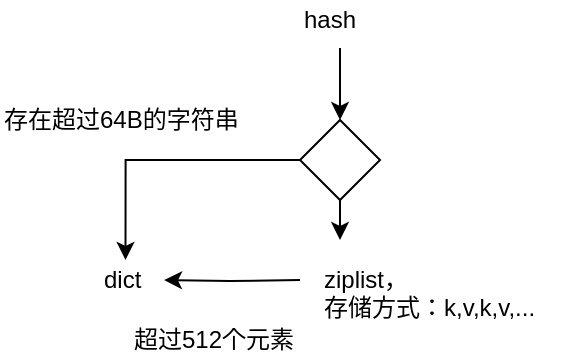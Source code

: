 <mxfile version="12.2.3" type="device" pages="1"><diagram id="2qVaoO0tIAy6prjwaOQ0" name="Page-1"><mxGraphModel dx="1408" dy="738" grid="1" gridSize="10" guides="1" tooltips="1" connect="1" arrows="1" fold="1" page="1" pageScale="1" pageWidth="850" pageHeight="1100" math="0" shadow="0"><root><mxCell id="0"/><mxCell id="1" parent="0"/><mxCell id="tGF0nBuD77DSvHSvdXA5-5" style="edgeStyle=orthogonalEdgeStyle;rounded=0;orthogonalLoop=1;jettySize=auto;html=1;exitX=0;exitY=0.5;exitDx=0;exitDy=0;entryX=0.425;entryY=0;entryDx=0;entryDy=0;entryPerimeter=0;" parent="1" source="tGF0nBuD77DSvHSvdXA5-1" target="tGF0nBuD77DSvHSvdXA5-2" edge="1"><mxGeometry relative="1" as="geometry"/></mxCell><mxCell id="tGF0nBuD77DSvHSvdXA5-21" style="edgeStyle=orthogonalEdgeStyle;rounded=0;orthogonalLoop=1;jettySize=auto;html=1;exitX=0.5;exitY=1;exitDx=0;exitDy=0;entryX=0.5;entryY=0;entryDx=0;entryDy=0;" parent="1" source="tGF0nBuD77DSvHSvdXA5-1" edge="1"><mxGeometry relative="1" as="geometry"><mxPoint x="260" y="300" as="targetPoint"/></mxGeometry></mxCell><mxCell id="tGF0nBuD77DSvHSvdXA5-1" value="" style="rhombus;whiteSpace=wrap;html=1;" parent="1" vertex="1"><mxGeometry x="240" y="240" width="40" height="40" as="geometry"/></mxCell><mxCell id="tGF0nBuD77DSvHSvdXA5-2" value="dict" style="text;html=1;resizable=0;points=[];autosize=1;align=left;verticalAlign=top;spacingTop=-4;" parent="1" vertex="1"><mxGeometry x="140" y="310" width="30" height="20" as="geometry"/></mxCell><mxCell id="tGF0nBuD77DSvHSvdXA5-3" value="ziplist，&lt;br&gt;存储方式：k,v,k,v,..." style="text;html=1;resizable=0;points=[];autosize=1;align=left;verticalAlign=top;spacingTop=-4;" parent="1" vertex="1"><mxGeometry x="250" y="310" width="120" height="30" as="geometry"/></mxCell><mxCell id="tGF0nBuD77DSvHSvdXA5-6" value="存在超过64B的字符串" style="text;html=1;resizable=0;points=[];autosize=1;align=left;verticalAlign=top;spacingTop=-4;" parent="1" vertex="1"><mxGeometry x="90" y="230" width="130" height="20" as="geometry"/></mxCell><mxCell id="tGF0nBuD77DSvHSvdXA5-17" value="" style="endArrow=classic;html=1;exitX=0.45;exitY=1.2;exitDx=0;exitDy=0;exitPerimeter=0;entryX=0.5;entryY=0;entryDx=0;entryDy=0;" parent="1" target="tGF0nBuD77DSvHSvdXA5-1" edge="1"><mxGeometry width="50" height="50" relative="1" as="geometry"><mxPoint x="260" y="204" as="sourcePoint"/><mxPoint x="450" y="170" as="targetPoint"/></mxGeometry></mxCell><mxCell id="tGF0nBuD77DSvHSvdXA5-18" value="hash" style="text;html=1;resizable=0;points=[];autosize=1;align=left;verticalAlign=top;spacingTop=-4;" parent="1" vertex="1"><mxGeometry x="240" y="180" width="40" height="20" as="geometry"/></mxCell><mxCell id="tGF0nBuD77DSvHSvdXA5-22" style="edgeStyle=orthogonalEdgeStyle;rounded=0;orthogonalLoop=1;jettySize=auto;html=1;exitX=0;exitY=0.5;exitDx=0;exitDy=0;entryX=1.067;entryY=0.5;entryDx=0;entryDy=0;entryPerimeter=0;" parent="1" target="tGF0nBuD77DSvHSvdXA5-2" edge="1"><mxGeometry relative="1" as="geometry"><mxPoint x="240" y="320" as="sourcePoint"/></mxGeometry></mxCell><mxCell id="tGF0nBuD77DSvHSvdXA5-23" value="超过512个元素" style="text;html=1;resizable=0;points=[];autosize=1;align=left;verticalAlign=top;spacingTop=-4;" parent="1" vertex="1"><mxGeometry x="155" y="340" width="100" height="20" as="geometry"/></mxCell></root></mxGraphModel></diagram></mxfile>